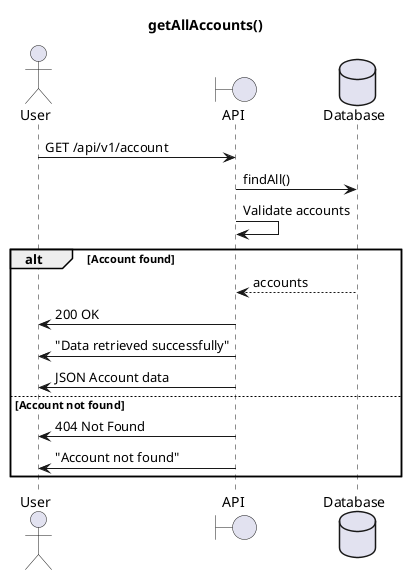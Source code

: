 @startuml
title getAllAccounts()

actor User as u
boundary API as a
database Database as d

u->a : GET /api/v1/account
a->d: findAll()
a->a : Validate accounts

alt Account found
    d-->a : accounts
    a->u : 200 OK
    a->u : "Data retrieved successfully"
    a->u : JSON Account data
else Account not found
    a->u : 404 Not Found
    a->u : "Account not found"
end

@enduml
